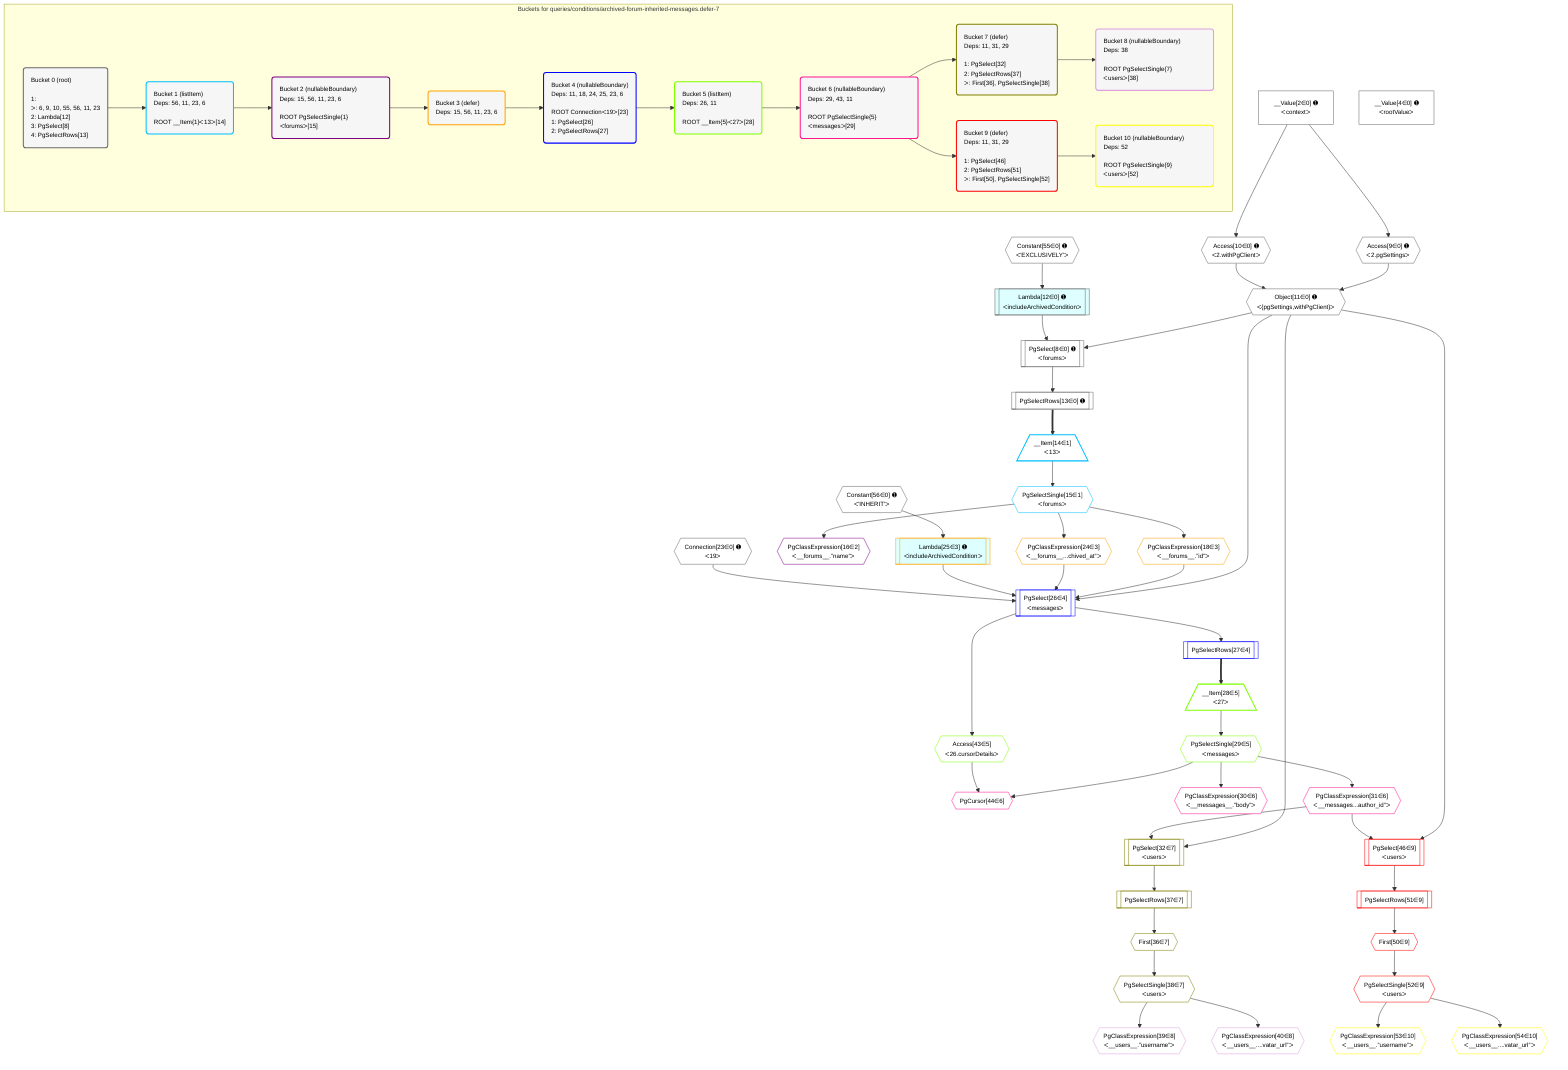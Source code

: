 %%{init: {'themeVariables': { 'fontSize': '12px'}}}%%
graph TD
    classDef path fill:#eee,stroke:#000,color:#000
    classDef plan fill:#fff,stroke-width:1px,color:#000
    classDef itemplan fill:#fff,stroke-width:2px,color:#000
    classDef unbatchedplan fill:#dff,stroke-width:1px,color:#000
    classDef sideeffectplan fill:#fcc,stroke-width:2px,color:#000
    classDef bucket fill:#f6f6f6,color:#000,stroke-width:2px,text-align:left


    %% plan dependencies
    PgSelect8[["PgSelect[8∈0] ➊<br />ᐸforumsᐳ"]]:::plan
    Object11{{"Object[11∈0] ➊<br />ᐸ{pgSettings,withPgClient}ᐳ"}}:::plan
    Lambda12[["Lambda[12∈0] ➊<br />ᐸincludeArchivedConditionᐳ"]]:::unbatchedplan
    Object11 & Lambda12 --> PgSelect8
    Access9{{"Access[9∈0] ➊<br />ᐸ2.pgSettingsᐳ"}}:::plan
    Access10{{"Access[10∈0] ➊<br />ᐸ2.withPgClientᐳ"}}:::plan
    Access9 & Access10 --> Object11
    Connection23{{"Connection[23∈0] ➊<br />ᐸ19ᐳ"}}:::plan
    __Value2["__Value[2∈0] ➊<br />ᐸcontextᐳ"]:::plan
    __Value2 --> Access9
    __Value2 --> Access10
    Constant55{{"Constant[55∈0] ➊<br />ᐸ'EXCLUSIVELY'ᐳ"}}:::plan
    Constant55 --> Lambda12
    PgSelectRows13[["PgSelectRows[13∈0] ➊"]]:::plan
    PgSelect8 --> PgSelectRows13
    __Value4["__Value[4∈0] ➊<br />ᐸrootValueᐳ"]:::plan
    Constant56{{"Constant[56∈0] ➊<br />ᐸ'INHERIT'ᐳ"}}:::plan
    __Item14[/"__Item[14∈1]<br />ᐸ13ᐳ"\]:::itemplan
    PgSelectRows13 ==> __Item14
    PgSelectSingle15{{"PgSelectSingle[15∈1]<br />ᐸforumsᐳ"}}:::plan
    __Item14 --> PgSelectSingle15
    PgClassExpression16{{"PgClassExpression[16∈2]<br />ᐸ__forums__.”name”ᐳ"}}:::plan
    PgSelectSingle15 --> PgClassExpression16
    PgClassExpression18{{"PgClassExpression[18∈3]<br />ᐸ__forums__.”id”ᐳ"}}:::plan
    PgSelectSingle15 --> PgClassExpression18
    PgClassExpression24{{"PgClassExpression[24∈3]<br />ᐸ__forums__...chived_at”ᐳ"}}:::plan
    PgSelectSingle15 --> PgClassExpression24
    Lambda25[["Lambda[25∈3] ➊<br />ᐸincludeArchivedConditionᐳ"]]:::unbatchedplan
    Constant56 --> Lambda25
    PgSelect26[["PgSelect[26∈4]<br />ᐸmessagesᐳ"]]:::plan
    Object11 & PgClassExpression18 & PgClassExpression24 & Lambda25 & Connection23 --> PgSelect26
    PgSelectRows27[["PgSelectRows[27∈4]"]]:::plan
    PgSelect26 --> PgSelectRows27
    __Item28[/"__Item[28∈5]<br />ᐸ27ᐳ"\]:::itemplan
    PgSelectRows27 ==> __Item28
    PgSelectSingle29{{"PgSelectSingle[29∈5]<br />ᐸmessagesᐳ"}}:::plan
    __Item28 --> PgSelectSingle29
    Access43{{"Access[43∈5]<br />ᐸ26.cursorDetailsᐳ"}}:::plan
    PgSelect26 --> Access43
    PgCursor44{{"PgCursor[44∈6]"}}:::plan
    PgSelectSingle29 & Access43 --> PgCursor44
    PgClassExpression30{{"PgClassExpression[30∈6]<br />ᐸ__messages__.”body”ᐳ"}}:::plan
    PgSelectSingle29 --> PgClassExpression30
    PgClassExpression31{{"PgClassExpression[31∈6]<br />ᐸ__messages...author_id”ᐳ"}}:::plan
    PgSelectSingle29 --> PgClassExpression31
    PgSelect32[["PgSelect[32∈7]<br />ᐸusersᐳ"]]:::plan
    Object11 & PgClassExpression31 --> PgSelect32
    First36{{"First[36∈7]"}}:::plan
    PgSelectRows37[["PgSelectRows[37∈7]"]]:::plan
    PgSelectRows37 --> First36
    PgSelect32 --> PgSelectRows37
    PgSelectSingle38{{"PgSelectSingle[38∈7]<br />ᐸusersᐳ"}}:::plan
    First36 --> PgSelectSingle38
    PgClassExpression39{{"PgClassExpression[39∈8]<br />ᐸ__users__.”username”ᐳ"}}:::plan
    PgSelectSingle38 --> PgClassExpression39
    PgClassExpression40{{"PgClassExpression[40∈8]<br />ᐸ__users__....vatar_url”ᐳ"}}:::plan
    PgSelectSingle38 --> PgClassExpression40
    PgSelect46[["PgSelect[46∈9]<br />ᐸusersᐳ"]]:::plan
    Object11 & PgClassExpression31 --> PgSelect46
    First50{{"First[50∈9]"}}:::plan
    PgSelectRows51[["PgSelectRows[51∈9]"]]:::plan
    PgSelectRows51 --> First50
    PgSelect46 --> PgSelectRows51
    PgSelectSingle52{{"PgSelectSingle[52∈9]<br />ᐸusersᐳ"}}:::plan
    First50 --> PgSelectSingle52
    PgClassExpression53{{"PgClassExpression[53∈10]<br />ᐸ__users__.”username”ᐳ"}}:::plan
    PgSelectSingle52 --> PgClassExpression53
    PgClassExpression54{{"PgClassExpression[54∈10]<br />ᐸ__users__....vatar_url”ᐳ"}}:::plan
    PgSelectSingle52 --> PgClassExpression54

    %% define steps

    subgraph "Buckets for queries/conditions/archived-forum-inherited-messages.defer-7"
    Bucket0("Bucket 0 (root)<br /><br />1: <br />ᐳ: 6, 9, 10, 55, 56, 11, 23<br />2: Lambda[12]<br />3: PgSelect[8]<br />4: PgSelectRows[13]"):::bucket
    classDef bucket0 stroke:#696969
    class Bucket0,__Value2,__Value4,PgSelect8,Access9,Access10,Object11,Lambda12,PgSelectRows13,Connection23,Constant55,Constant56 bucket0
    Bucket1("Bucket 1 (listItem)<br />Deps: 56, 11, 23, 6<br /><br />ROOT __Item{1}ᐸ13ᐳ[14]"):::bucket
    classDef bucket1 stroke:#00bfff
    class Bucket1,__Item14,PgSelectSingle15 bucket1
    Bucket2("Bucket 2 (nullableBoundary)<br />Deps: 15, 56, 11, 23, 6<br /><br />ROOT PgSelectSingle{1}ᐸforumsᐳ[15]"):::bucket
    classDef bucket2 stroke:#7f007f
    class Bucket2,PgClassExpression16 bucket2
    Bucket3("Bucket 3 (defer)<br />Deps: 15, 56, 11, 23, 6"):::bucket
    classDef bucket3 stroke:#ffa500
    class Bucket3,PgClassExpression18,PgClassExpression24,Lambda25 bucket3
    Bucket4("Bucket 4 (nullableBoundary)<br />Deps: 11, 18, 24, 25, 23, 6<br /><br />ROOT Connectionᐸ19ᐳ[23]<br />1: PgSelect[26]<br />2: PgSelectRows[27]"):::bucket
    classDef bucket4 stroke:#0000ff
    class Bucket4,PgSelect26,PgSelectRows27 bucket4
    Bucket5("Bucket 5 (listItem)<br />Deps: 26, 11<br /><br />ROOT __Item{5}ᐸ27ᐳ[28]"):::bucket
    classDef bucket5 stroke:#7fff00
    class Bucket5,__Item28,PgSelectSingle29,Access43 bucket5
    Bucket6("Bucket 6 (nullableBoundary)<br />Deps: 29, 43, 11<br /><br />ROOT PgSelectSingle{5}ᐸmessagesᐳ[29]"):::bucket
    classDef bucket6 stroke:#ff1493
    class Bucket6,PgClassExpression30,PgClassExpression31,PgCursor44 bucket6
    Bucket7("Bucket 7 (defer)<br />Deps: 11, 31, 29<br /><br />1: PgSelect[32]<br />2: PgSelectRows[37]<br />ᐳ: First[36], PgSelectSingle[38]"):::bucket
    classDef bucket7 stroke:#808000
    class Bucket7,PgSelect32,First36,PgSelectRows37,PgSelectSingle38 bucket7
    Bucket8("Bucket 8 (nullableBoundary)<br />Deps: 38<br /><br />ROOT PgSelectSingle{7}ᐸusersᐳ[38]"):::bucket
    classDef bucket8 stroke:#dda0dd
    class Bucket8,PgClassExpression39,PgClassExpression40 bucket8
    Bucket9("Bucket 9 (defer)<br />Deps: 11, 31, 29<br /><br />1: PgSelect[46]<br />2: PgSelectRows[51]<br />ᐳ: First[50], PgSelectSingle[52]"):::bucket
    classDef bucket9 stroke:#ff0000
    class Bucket9,PgSelect46,First50,PgSelectRows51,PgSelectSingle52 bucket9
    Bucket10("Bucket 10 (nullableBoundary)<br />Deps: 52<br /><br />ROOT PgSelectSingle{9}ᐸusersᐳ[52]"):::bucket
    classDef bucket10 stroke:#ffff00
    class Bucket10,PgClassExpression53,PgClassExpression54 bucket10
    Bucket0 --> Bucket1
    Bucket1 --> Bucket2
    Bucket2 --> Bucket3
    Bucket3 --> Bucket4
    Bucket4 --> Bucket5
    Bucket5 --> Bucket6
    Bucket6 --> Bucket7 & Bucket9
    Bucket7 --> Bucket8
    Bucket9 --> Bucket10
    end